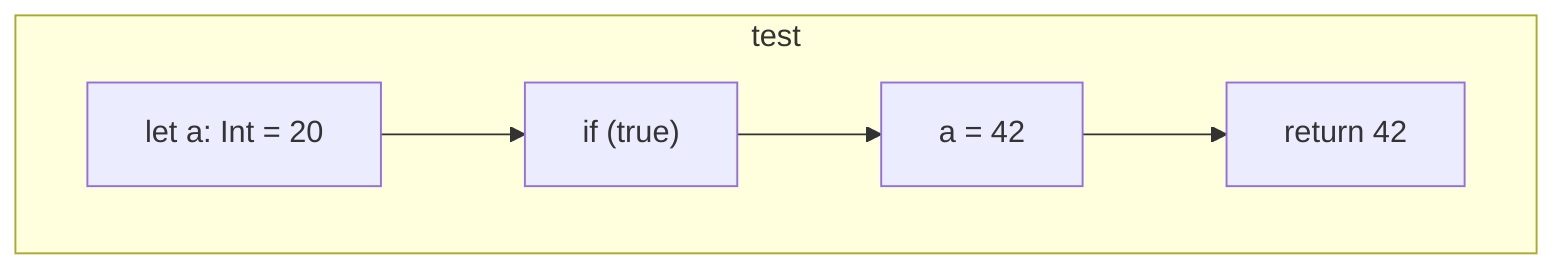 graph TD
subgraph test
    test_141["let a: Int = 20"]
    test_142["if (true)"]
    test_144["a = 42"]
    test_146["return 42"]:::exitNode
    test_141 --> test_142
    test_142 --> test_144
    test_144 --> test_146
end